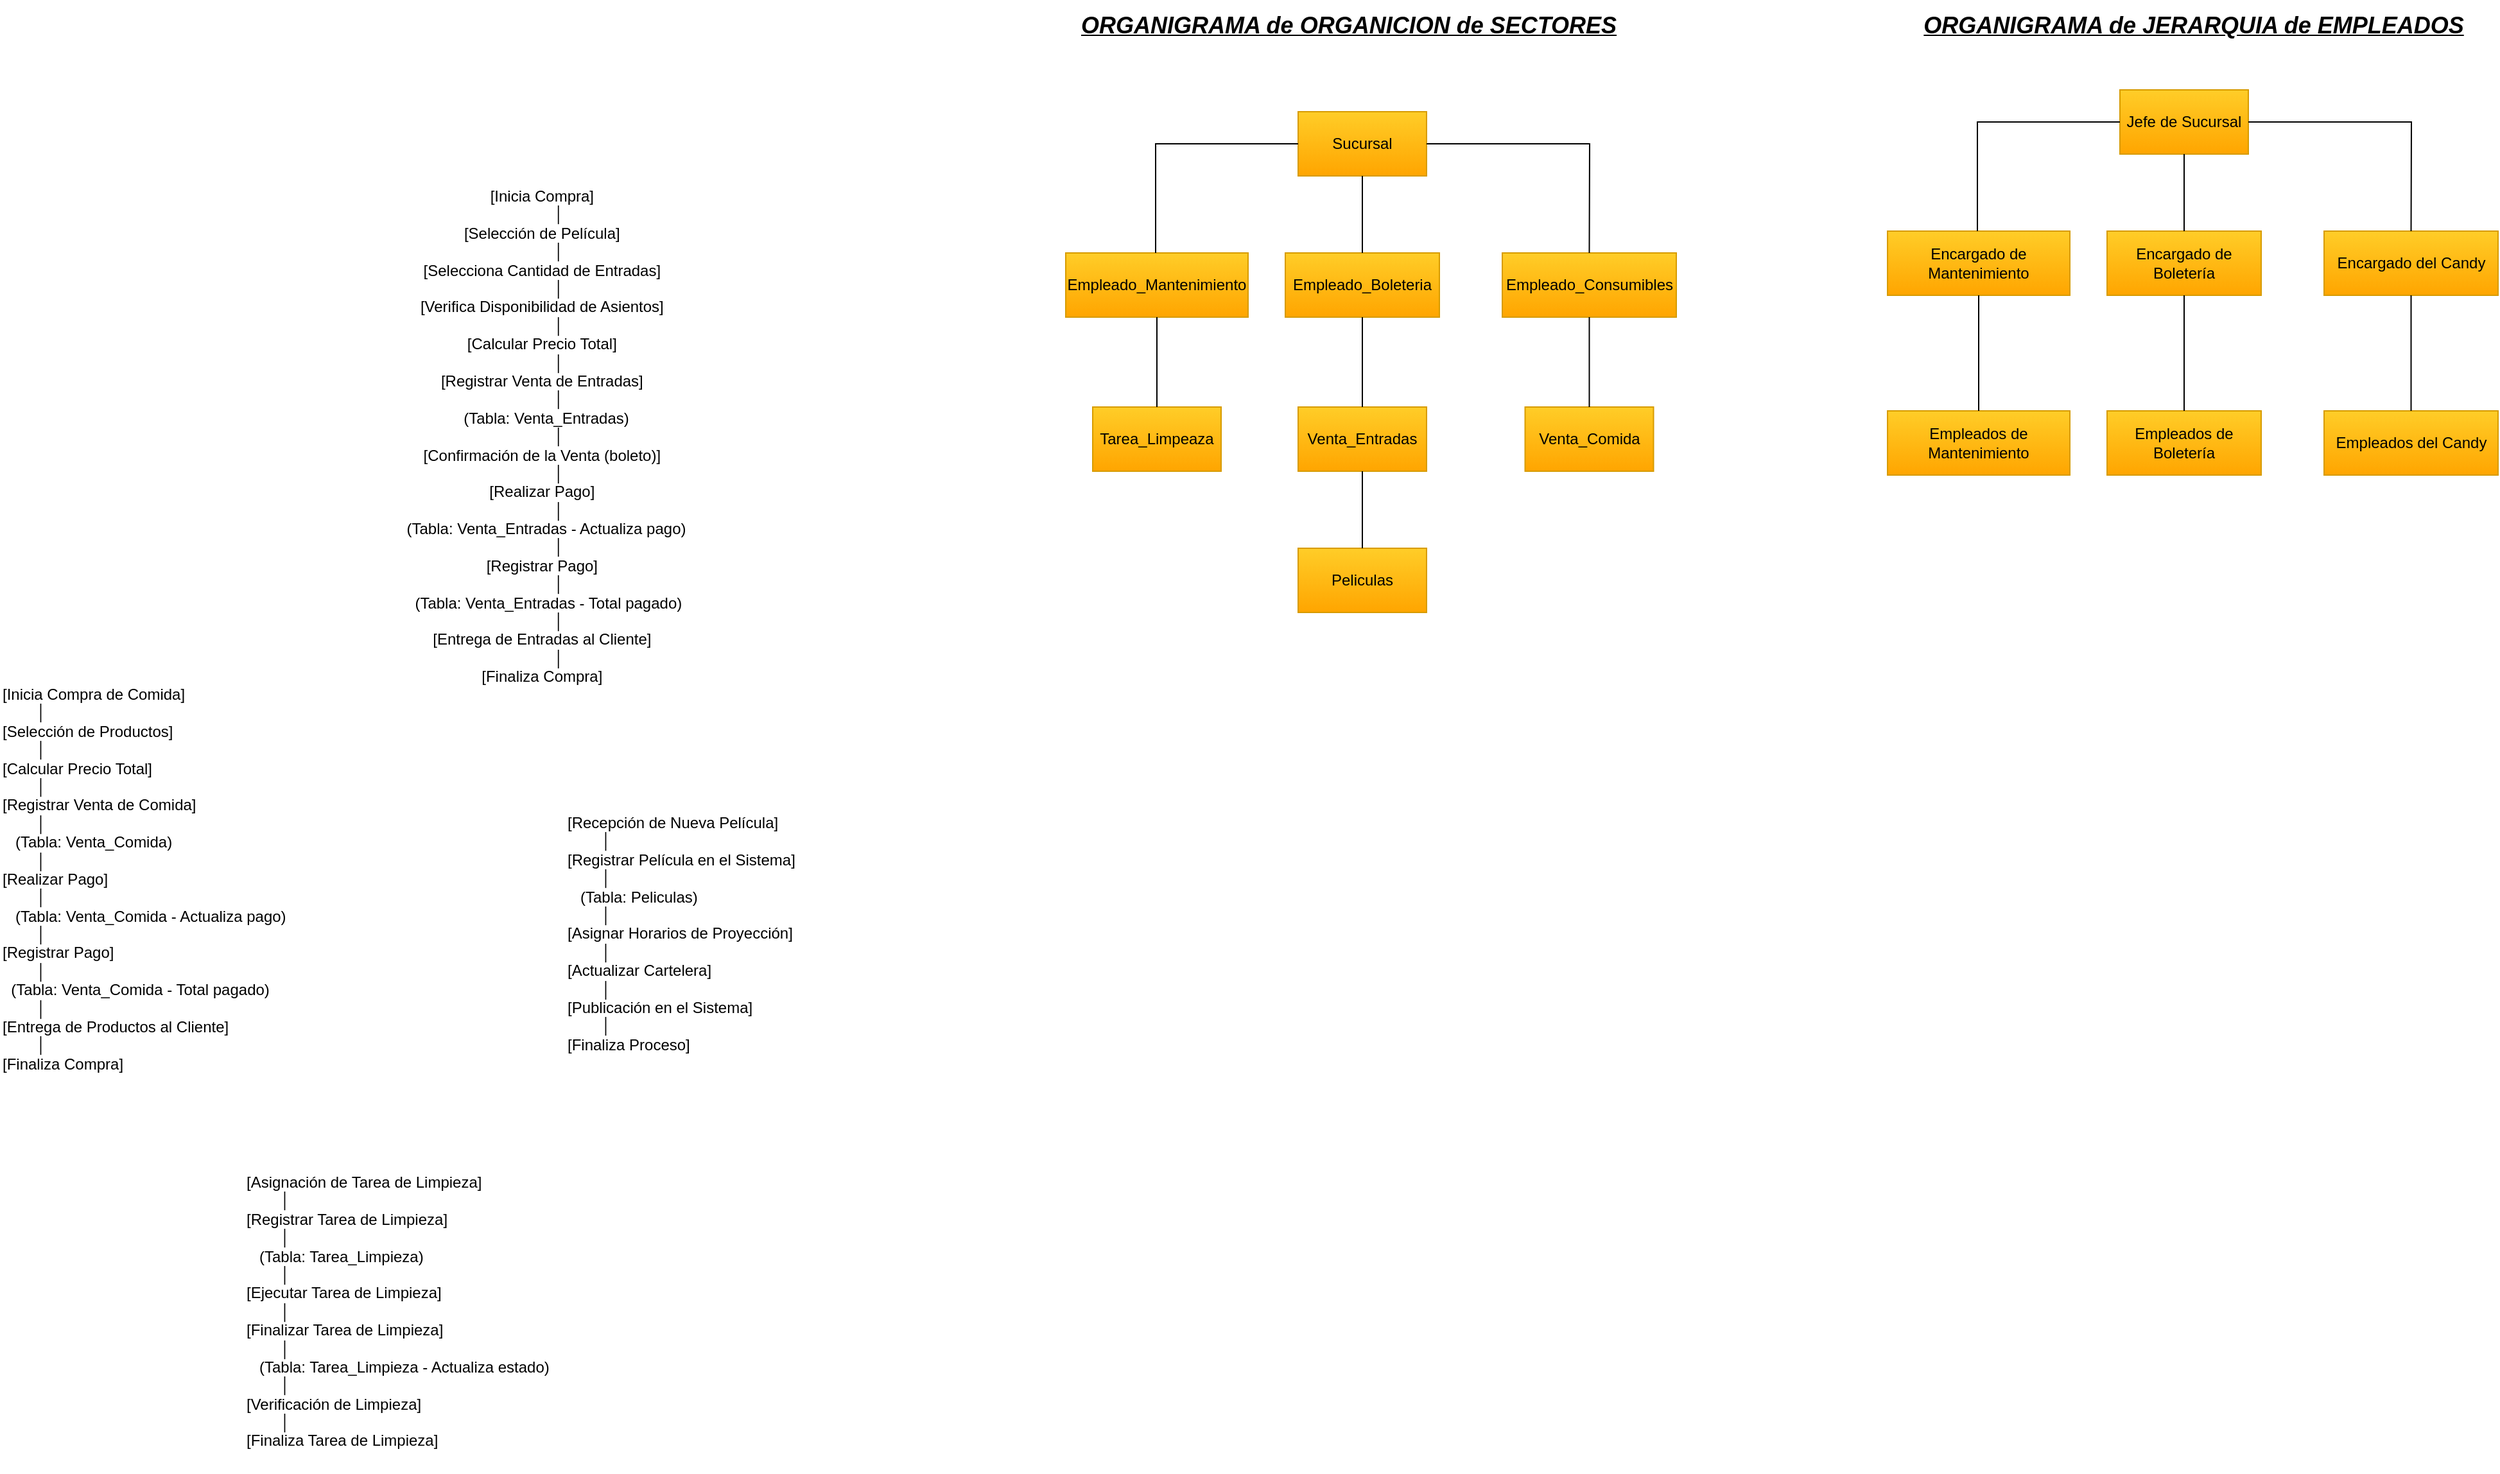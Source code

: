 <mxfile version="24.8.4">
  <diagram name="Página-1" id="1JRPIV7WGd91sIn-pRir">
    <mxGraphModel dx="2634" dy="1025" grid="1" gridSize="10" guides="1" tooltips="1" connect="1" arrows="1" fold="1" page="1" pageScale="1" pageWidth="827" pageHeight="1169" math="0" shadow="0">
      <root>
        <mxCell id="0" />
        <mxCell id="1" parent="0" />
        <mxCell id="mKxBOqEnbxrsm3muFIDF-4" value="Empleado_Boleteria" style="rounded=0;whiteSpace=wrap;html=1;fillColor=#ffcd28;gradientColor=#ffa500;strokeColor=#d79b00;" vertex="1" parent="1">
          <mxGeometry x="231" y="430" width="120" height="50" as="geometry" />
        </mxCell>
        <mxCell id="mKxBOqEnbxrsm3muFIDF-5" value="Sucursal" style="rounded=0;whiteSpace=wrap;html=1;fillColor=#ffcd28;gradientColor=#ffa500;strokeColor=#d79b00;" vertex="1" parent="1">
          <mxGeometry x="241" y="320" width="100" height="50" as="geometry" />
        </mxCell>
        <mxCell id="mKxBOqEnbxrsm3muFIDF-6" value="Empleado_Consumibles" style="rounded=0;whiteSpace=wrap;html=1;fillColor=#ffcd28;gradientColor=#ffa500;strokeColor=#d79b00;" vertex="1" parent="1">
          <mxGeometry x="400" y="430" width="135.5" height="50" as="geometry" />
        </mxCell>
        <mxCell id="mKxBOqEnbxrsm3muFIDF-7" value="Empleado_Mantenimiento" style="rounded=0;whiteSpace=wrap;html=1;fillColor=#ffcd28;gradientColor=#ffa500;strokeColor=#d79b00;" vertex="1" parent="1">
          <mxGeometry x="60" y="430" width="142" height="50" as="geometry" />
        </mxCell>
        <mxCell id="mKxBOqEnbxrsm3muFIDF-9" value="Venta_Comida" style="rounded=0;whiteSpace=wrap;html=1;fillColor=#ffcd28;gradientColor=#ffa500;strokeColor=#d79b00;" vertex="1" parent="1">
          <mxGeometry x="417.75" y="550" width="100" height="50" as="geometry" />
        </mxCell>
        <mxCell id="mKxBOqEnbxrsm3muFIDF-10" value="Venta_Entradas" style="rounded=0;whiteSpace=wrap;html=1;fillColor=#ffcd28;gradientColor=#ffa500;strokeColor=#d79b00;" vertex="1" parent="1">
          <mxGeometry x="241" y="550" width="100" height="50" as="geometry" />
        </mxCell>
        <mxCell id="mKxBOqEnbxrsm3muFIDF-11" value="Tarea_Limpeaza" style="rounded=0;whiteSpace=wrap;html=1;fillColor=#ffcd28;gradientColor=#ffa500;strokeColor=#d79b00;" vertex="1" parent="1">
          <mxGeometry x="81" y="550" width="100" height="50" as="geometry" />
        </mxCell>
        <mxCell id="mKxBOqEnbxrsm3muFIDF-12" value="Peliculas" style="rounded=0;whiteSpace=wrap;html=1;fillColor=#ffcd28;gradientColor=#ffa500;strokeColor=#d79b00;" vertex="1" parent="1">
          <mxGeometry x="241" y="660" width="100" height="50" as="geometry" />
        </mxCell>
        <mxCell id="mKxBOqEnbxrsm3muFIDF-18" value="" style="endArrow=none;html=1;rounded=0;entryX=0;entryY=0.5;entryDx=0;entryDy=0;" edge="1" parent="1" target="mKxBOqEnbxrsm3muFIDF-5">
          <mxGeometry width="50" height="50" relative="1" as="geometry">
            <mxPoint x="130" y="430" as="sourcePoint" />
            <mxPoint x="170" y="320" as="targetPoint" />
            <Array as="points">
              <mxPoint x="130" y="345" />
            </Array>
          </mxGeometry>
        </mxCell>
        <mxCell id="mKxBOqEnbxrsm3muFIDF-19" value="" style="endArrow=none;html=1;rounded=0;entryX=1;entryY=0.5;entryDx=0;entryDy=0;exitX=0.5;exitY=0;exitDx=0;exitDy=0;" edge="1" parent="1" source="mKxBOqEnbxrsm3muFIDF-6" target="mKxBOqEnbxrsm3muFIDF-5">
          <mxGeometry width="50" height="50" relative="1" as="geometry">
            <mxPoint x="460" y="400" as="sourcePoint" />
            <mxPoint x="510" y="350" as="targetPoint" />
            <Array as="points">
              <mxPoint x="468" y="345" />
            </Array>
          </mxGeometry>
        </mxCell>
        <mxCell id="mKxBOqEnbxrsm3muFIDF-20" value="" style="endArrow=none;html=1;rounded=0;entryX=0.5;entryY=1;entryDx=0;entryDy=0;exitX=0.5;exitY=0;exitDx=0;exitDy=0;" edge="1" parent="1" source="mKxBOqEnbxrsm3muFIDF-4" target="mKxBOqEnbxrsm3muFIDF-5">
          <mxGeometry width="50" height="50" relative="1" as="geometry">
            <mxPoint x="180" y="580" as="sourcePoint" />
            <mxPoint x="230" y="530" as="targetPoint" />
          </mxGeometry>
        </mxCell>
        <mxCell id="mKxBOqEnbxrsm3muFIDF-21" value="" style="endArrow=none;html=1;rounded=0;entryX=0.5;entryY=1;entryDx=0;entryDy=0;exitX=0.5;exitY=0;exitDx=0;exitDy=0;" edge="1" parent="1" source="mKxBOqEnbxrsm3muFIDF-11" target="mKxBOqEnbxrsm3muFIDF-7">
          <mxGeometry width="50" height="50" relative="1" as="geometry">
            <mxPoint x="40" y="570" as="sourcePoint" />
            <mxPoint x="90" y="520" as="targetPoint" />
          </mxGeometry>
        </mxCell>
        <mxCell id="mKxBOqEnbxrsm3muFIDF-22" value="" style="endArrow=none;html=1;rounded=0;entryX=0.5;entryY=1;entryDx=0;entryDy=0;exitX=0.5;exitY=0;exitDx=0;exitDy=0;" edge="1" parent="1" source="mKxBOqEnbxrsm3muFIDF-10" target="mKxBOqEnbxrsm3muFIDF-4">
          <mxGeometry width="50" height="50" relative="1" as="geometry">
            <mxPoint x="160" y="700" as="sourcePoint" />
            <mxPoint x="210" y="650" as="targetPoint" />
          </mxGeometry>
        </mxCell>
        <mxCell id="mKxBOqEnbxrsm3muFIDF-23" value="" style="endArrow=none;html=1;rounded=0;entryX=0.5;entryY=1;entryDx=0;entryDy=0;exitX=0.5;exitY=0;exitDx=0;exitDy=0;" edge="1" parent="1" source="mKxBOqEnbxrsm3muFIDF-9" target="mKxBOqEnbxrsm3muFIDF-6">
          <mxGeometry width="50" height="50" relative="1" as="geometry">
            <mxPoint x="380" y="570" as="sourcePoint" />
            <mxPoint x="430" y="520" as="targetPoint" />
          </mxGeometry>
        </mxCell>
        <mxCell id="mKxBOqEnbxrsm3muFIDF-24" value="" style="endArrow=none;html=1;rounded=0;entryX=0.5;entryY=1;entryDx=0;entryDy=0;exitX=0.5;exitY=0;exitDx=0;exitDy=0;" edge="1" parent="1" source="mKxBOqEnbxrsm3muFIDF-12" target="mKxBOqEnbxrsm3muFIDF-10">
          <mxGeometry width="50" height="50" relative="1" as="geometry">
            <mxPoint x="90" y="710" as="sourcePoint" />
            <mxPoint x="140" y="660" as="targetPoint" />
          </mxGeometry>
        </mxCell>
        <mxCell id="mKxBOqEnbxrsm3muFIDF-25" value="Encargado de Boletería" style="rounded=0;whiteSpace=wrap;html=1;fillColor=#ffcd28;gradientColor=#ffa500;strokeColor=#d79b00;" vertex="1" parent="1">
          <mxGeometry x="871" y="413" width="120" height="50" as="geometry" />
        </mxCell>
        <mxCell id="mKxBOqEnbxrsm3muFIDF-26" value="Jefe de Sucursal" style="rounded=0;whiteSpace=wrap;html=1;fillColor=#ffcd28;gradientColor=#ffa500;strokeColor=#d79b00;" vertex="1" parent="1">
          <mxGeometry x="881" y="303" width="100" height="50" as="geometry" />
        </mxCell>
        <mxCell id="mKxBOqEnbxrsm3muFIDF-27" value="Encargado del Candy" style="rounded=0;whiteSpace=wrap;html=1;fillColor=#ffcd28;gradientColor=#ffa500;strokeColor=#d79b00;" vertex="1" parent="1">
          <mxGeometry x="1040" y="413" width="135.5" height="50" as="geometry" />
        </mxCell>
        <mxCell id="mKxBOqEnbxrsm3muFIDF-28" value="Encargado de Mantenimiento" style="rounded=0;whiteSpace=wrap;html=1;fillColor=#ffcd28;gradientColor=#ffa500;strokeColor=#d79b00;" vertex="1" parent="1">
          <mxGeometry x="700" y="413" width="142" height="50" as="geometry" />
        </mxCell>
        <mxCell id="mKxBOqEnbxrsm3muFIDF-29" value="" style="endArrow=none;html=1;rounded=0;entryX=0;entryY=0.5;entryDx=0;entryDy=0;" edge="1" parent="1" target="mKxBOqEnbxrsm3muFIDF-26">
          <mxGeometry width="50" height="50" relative="1" as="geometry">
            <mxPoint x="770" y="413" as="sourcePoint" />
            <mxPoint x="810" y="303" as="targetPoint" />
            <Array as="points">
              <mxPoint x="770" y="328" />
            </Array>
          </mxGeometry>
        </mxCell>
        <mxCell id="mKxBOqEnbxrsm3muFIDF-30" value="" style="endArrow=none;html=1;rounded=0;entryX=1;entryY=0.5;entryDx=0;entryDy=0;exitX=0.5;exitY=0;exitDx=0;exitDy=0;" edge="1" parent="1" source="mKxBOqEnbxrsm3muFIDF-27" target="mKxBOqEnbxrsm3muFIDF-26">
          <mxGeometry width="50" height="50" relative="1" as="geometry">
            <mxPoint x="1100" y="383" as="sourcePoint" />
            <mxPoint x="1150" y="333" as="targetPoint" />
            <Array as="points">
              <mxPoint x="1108" y="328" />
            </Array>
          </mxGeometry>
        </mxCell>
        <mxCell id="mKxBOqEnbxrsm3muFIDF-31" value="" style="endArrow=none;html=1;rounded=0;entryX=0.5;entryY=1;entryDx=0;entryDy=0;exitX=0.5;exitY=0;exitDx=0;exitDy=0;" edge="1" parent="1" source="mKxBOqEnbxrsm3muFIDF-25" target="mKxBOqEnbxrsm3muFIDF-26">
          <mxGeometry width="50" height="50" relative="1" as="geometry">
            <mxPoint x="820" y="563" as="sourcePoint" />
            <mxPoint x="870" y="513" as="targetPoint" />
          </mxGeometry>
        </mxCell>
        <mxCell id="mKxBOqEnbxrsm3muFIDF-32" value="&lt;font style=&quot;font-size: 18px;&quot;&gt;&lt;b&gt;&lt;i&gt;&lt;u&gt;ORGANIGRAMA de ORGANICION de SECTORES&lt;/u&gt;&lt;/i&gt;&lt;/b&gt;&lt;/font&gt;" style="text;html=1;align=center;verticalAlign=middle;resizable=0;points=[];autosize=1;strokeColor=none;fillColor=none;" vertex="1" parent="1">
          <mxGeometry x="60" y="233" width="440" height="40" as="geometry" />
        </mxCell>
        <mxCell id="mKxBOqEnbxrsm3muFIDF-33" value="&lt;font style=&quot;font-size: 18px;&quot;&gt;&lt;b&gt;&lt;i&gt;&lt;u&gt;ORGANIGRAMA de JERARQUIA de EMPLEADOS&lt;/u&gt;&lt;/i&gt;&lt;/b&gt;&lt;/font&gt;" style="text;html=1;align=center;verticalAlign=middle;resizable=0;points=[];autosize=1;strokeColor=none;fillColor=none;" vertex="1" parent="1">
          <mxGeometry x="717.75" y="233" width="440" height="40" as="geometry" />
        </mxCell>
        <mxCell id="mKxBOqEnbxrsm3muFIDF-34" value="Empleados de Boletería" style="rounded=0;whiteSpace=wrap;html=1;fillColor=#ffcd28;gradientColor=#ffa500;strokeColor=#d79b00;" vertex="1" parent="1">
          <mxGeometry x="871" y="553" width="120" height="50" as="geometry" />
        </mxCell>
        <mxCell id="mKxBOqEnbxrsm3muFIDF-35" value="Empleados del Candy" style="rounded=0;whiteSpace=wrap;html=1;fillColor=#ffcd28;gradientColor=#ffa500;strokeColor=#d79b00;" vertex="1" parent="1">
          <mxGeometry x="1040" y="553" width="135.5" height="50" as="geometry" />
        </mxCell>
        <mxCell id="mKxBOqEnbxrsm3muFIDF-36" value="Empleados de Mantenimiento" style="rounded=0;whiteSpace=wrap;html=1;fillColor=#ffcd28;gradientColor=#ffa500;strokeColor=#d79b00;" vertex="1" parent="1">
          <mxGeometry x="700" y="553" width="142" height="50" as="geometry" />
        </mxCell>
        <mxCell id="mKxBOqEnbxrsm3muFIDF-37" value="" style="endArrow=none;html=1;rounded=0;entryX=0.5;entryY=1;entryDx=0;entryDy=0;exitX=0.5;exitY=0;exitDx=0;exitDy=0;" edge="1" parent="1" source="mKxBOqEnbxrsm3muFIDF-36" target="mKxBOqEnbxrsm3muFIDF-28">
          <mxGeometry width="50" height="50" relative="1" as="geometry">
            <mxPoint x="760" y="713" as="sourcePoint" />
            <mxPoint x="810" y="663" as="targetPoint" />
          </mxGeometry>
        </mxCell>
        <mxCell id="mKxBOqEnbxrsm3muFIDF-38" value="" style="endArrow=none;html=1;rounded=0;entryX=0.5;entryY=1;entryDx=0;entryDy=0;exitX=0.5;exitY=0;exitDx=0;exitDy=0;" edge="1" parent="1" source="mKxBOqEnbxrsm3muFIDF-34" target="mKxBOqEnbxrsm3muFIDF-25">
          <mxGeometry width="50" height="50" relative="1" as="geometry">
            <mxPoint x="850" y="703" as="sourcePoint" />
            <mxPoint x="900" y="653" as="targetPoint" />
          </mxGeometry>
        </mxCell>
        <mxCell id="mKxBOqEnbxrsm3muFIDF-39" value="" style="endArrow=none;html=1;rounded=0;entryX=0.5;entryY=1;entryDx=0;entryDy=0;exitX=0.5;exitY=0;exitDx=0;exitDy=0;" edge="1" parent="1" source="mKxBOqEnbxrsm3muFIDF-35" target="mKxBOqEnbxrsm3muFIDF-27">
          <mxGeometry width="50" height="50" relative="1" as="geometry">
            <mxPoint x="890" y="683" as="sourcePoint" />
            <mxPoint x="940" y="633" as="targetPoint" />
          </mxGeometry>
        </mxCell>
        <mxCell id="mKxBOqEnbxrsm3muFIDF-40" value="&lt;div&gt;[Inicia Compra]&amp;nbsp;&amp;nbsp;&lt;/div&gt;&lt;div&gt;&amp;nbsp; &amp;nbsp; &amp;nbsp; &amp;nbsp; │&amp;nbsp;&amp;nbsp;&lt;/div&gt;&lt;div&gt;[Selección de Película]&amp;nbsp;&amp;nbsp;&lt;/div&gt;&lt;div&gt;&amp;nbsp; &amp;nbsp; &amp;nbsp; &amp;nbsp; │&amp;nbsp;&amp;nbsp;&lt;/div&gt;&lt;div&gt;[Selecciona Cantidad de Entradas]&amp;nbsp;&amp;nbsp;&lt;/div&gt;&lt;div&gt;&amp;nbsp; &amp;nbsp; &amp;nbsp; &amp;nbsp; │&amp;nbsp;&amp;nbsp;&lt;/div&gt;&lt;div&gt;[Verifica Disponibilidad de Asientos]&amp;nbsp;&amp;nbsp;&lt;/div&gt;&lt;div&gt;&amp;nbsp; &amp;nbsp; &amp;nbsp; &amp;nbsp; │&amp;nbsp;&amp;nbsp;&lt;/div&gt;&lt;div&gt;[Calcular Precio Total]&amp;nbsp;&amp;nbsp;&lt;/div&gt;&lt;div&gt;&amp;nbsp; &amp;nbsp; &amp;nbsp; &amp;nbsp; │&amp;nbsp;&amp;nbsp;&lt;/div&gt;&lt;div&gt;[Registrar Venta de Entradas]&amp;nbsp;&amp;nbsp;&lt;/div&gt;&lt;div&gt;&amp;nbsp; &amp;nbsp; &amp;nbsp; &amp;nbsp; │&amp;nbsp;&amp;nbsp;&lt;/div&gt;&lt;div&gt;&amp;nbsp; (Tabla: Venta_Entradas)&amp;nbsp;&amp;nbsp;&lt;/div&gt;&lt;div&gt;&amp;nbsp; &amp;nbsp; &amp;nbsp; &amp;nbsp; │&amp;nbsp;&amp;nbsp;&lt;/div&gt;&lt;div&gt;[Confirmación de la Venta (boleto)]&amp;nbsp;&amp;nbsp;&lt;/div&gt;&lt;div&gt;&amp;nbsp; &amp;nbsp; &amp;nbsp; &amp;nbsp; │&amp;nbsp;&amp;nbsp;&lt;/div&gt;&lt;div&gt;[Realizar Pago]&amp;nbsp;&amp;nbsp;&lt;/div&gt;&lt;div&gt;&amp;nbsp; &amp;nbsp; &amp;nbsp; &amp;nbsp; │&amp;nbsp;&amp;nbsp;&lt;/div&gt;&lt;div&gt;&amp;nbsp; (Tabla: Venta_Entradas - Actualiza pago)&amp;nbsp;&amp;nbsp;&lt;/div&gt;&lt;div&gt;&amp;nbsp; &amp;nbsp; &amp;nbsp; &amp;nbsp; │&amp;nbsp;&amp;nbsp;&lt;/div&gt;&lt;div&gt;[Registrar Pago]&amp;nbsp;&amp;nbsp;&lt;/div&gt;&lt;div&gt;&amp;nbsp; &amp;nbsp; &amp;nbsp; &amp;nbsp; │&amp;nbsp;&amp;nbsp;&lt;/div&gt;&lt;div&gt;&amp;nbsp; &amp;nbsp;(Tabla: Venta_Entradas - Total pagado)&amp;nbsp;&amp;nbsp;&lt;/div&gt;&lt;div&gt;&amp;nbsp; &amp;nbsp; &amp;nbsp; &amp;nbsp; │&amp;nbsp;&amp;nbsp;&lt;/div&gt;&lt;div&gt;[Entrega de Entradas al Cliente]&amp;nbsp;&amp;nbsp;&lt;/div&gt;&lt;div&gt;&amp;nbsp; &amp;nbsp; &amp;nbsp; &amp;nbsp; │&amp;nbsp;&amp;nbsp;&lt;/div&gt;&lt;div&gt;[Finaliza Compra]&amp;nbsp;&amp;nbsp;&lt;/div&gt;&lt;div&gt;&lt;br&gt;&lt;/div&gt;" style="text;html=1;align=center;verticalAlign=middle;resizable=0;points=[];autosize=1;strokeColor=none;fillColor=none;" vertex="1" parent="1">
          <mxGeometry x="-470" y="370" width="250" height="420" as="geometry" />
        </mxCell>
        <mxCell id="mKxBOqEnbxrsm3muFIDF-41" value="[Inicia Compra de Comida]  &#xa;        │  &#xa;[Selección de Productos]  &#xa;        │  &#xa;[Calcular Precio Total]  &#xa;        │  &#xa;[Registrar Venta de Comida]  &#xa;        │  &#xa;   (Tabla: Venta_Comida)  &#xa;        │  &#xa;[Realizar Pago]  &#xa;        │  &#xa;   (Tabla: Venta_Comida - Actualiza pago)  &#xa;        │  &#xa;[Registrar Pago]  &#xa;        │  &#xa;  (Tabla: Venta_Comida - Total pagado)  &#xa;        │  &#xa;[Entrega de Productos al Cliente]  &#xa;        │  &#xa;[Finaliza Compra]" style="text;whiteSpace=wrap;" vertex="1" parent="1">
          <mxGeometry x="-770" y="760" width="260" height="330" as="geometry" />
        </mxCell>
        <mxCell id="mKxBOqEnbxrsm3muFIDF-42" value="[Asignación de Tarea de Limpieza]  &#xa;        │  &#xa;[Registrar Tarea de Limpieza]  &#xa;        │  &#xa;   (Tabla: Tarea_Limpieza)  &#xa;        │  &#xa;[Ejecutar Tarea de Limpieza]  &#xa;        │  &#xa;[Finalizar Tarea de Limpieza]  &#xa;        │  &#xa;   (Tabla: Tarea_Limpieza - Actualiza estado)  &#xa;        │  &#xa;[Verificación de Limpieza]  &#xa;        │  &#xa;[Finaliza Tarea de Limpieza]" style="text;whiteSpace=wrap;" vertex="1" parent="1">
          <mxGeometry x="-580" y="1140" width="280" height="240" as="geometry" />
        </mxCell>
        <mxCell id="mKxBOqEnbxrsm3muFIDF-43" value="[Recepción de Nueva Película]  &#xa;        │  &#xa;[Registrar Película en el Sistema]  &#xa;        │  &#xa;   (Tabla: Peliculas)  &#xa;        │  &#xa;[Asignar Horarios de Proyección]  &#xa;        │  &#xa;[Actualizar Cartelera]  &#xa;        │  &#xa;[Publicación en el Sistema]  &#xa;        │  &#xa;[Finaliza Proceso]" style="text;whiteSpace=wrap;" vertex="1" parent="1">
          <mxGeometry x="-330" y="860" width="220" height="210" as="geometry" />
        </mxCell>
      </root>
    </mxGraphModel>
  </diagram>
</mxfile>
